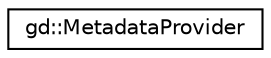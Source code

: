 digraph "Graphical Class Hierarchy"
{
  edge [fontname="Helvetica",fontsize="10",labelfontname="Helvetica",labelfontsize="10"];
  node [fontname="Helvetica",fontsize="10",shape=record];
  rankdir="LR";
  Node1 [label="gd::MetadataProvider",height=0.2,width=0.4,color="black", fillcolor="white", style="filled",URL="$classgd_1_1_metadata_provider.html",tooltip="Allow to easily get metadata for instructions (i.e actions and conditions), objects and behaviors..."];
}
